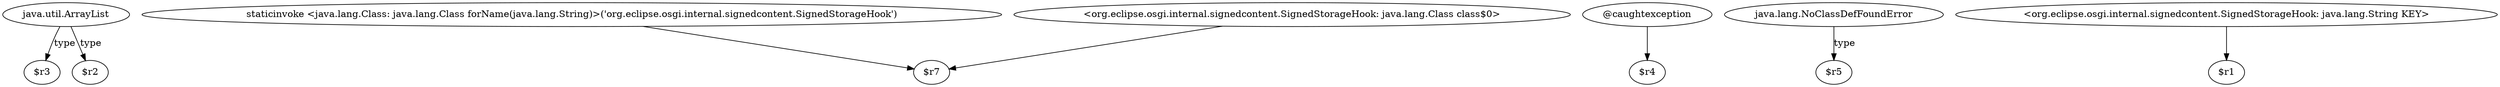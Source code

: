 digraph g {
0[label="java.util.ArrayList"]
1[label="$r3"]
0->1[label="type"]
2[label="$r2"]
0->2[label="type"]
3[label="staticinvoke <java.lang.Class: java.lang.Class forName(java.lang.String)>('org.eclipse.osgi.internal.signedcontent.SignedStorageHook')"]
4[label="$r7"]
3->4[label=""]
5[label="@caughtexception"]
6[label="$r4"]
5->6[label=""]
7[label="java.lang.NoClassDefFoundError"]
8[label="$r5"]
7->8[label="type"]
9[label="<org.eclipse.osgi.internal.signedcontent.SignedStorageHook: java.lang.String KEY>"]
10[label="$r1"]
9->10[label=""]
11[label="<org.eclipse.osgi.internal.signedcontent.SignedStorageHook: java.lang.Class class$0>"]
11->4[label=""]
}